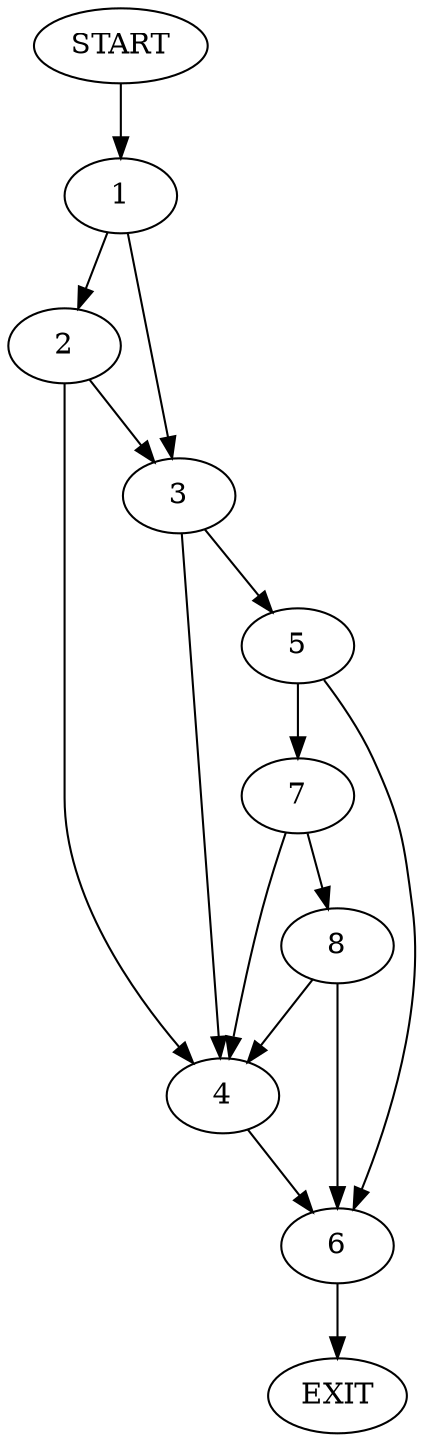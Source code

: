 digraph {
0 [label="START"]
9 [label="EXIT"]
0 -> 1
1 -> 2
1 -> 3
2 -> 4
2 -> 3
3 -> 4
3 -> 5
4 -> 6
5 -> 6
5 -> 7
7 -> 4
7 -> 8
6 -> 9
8 -> 4
8 -> 6
}
